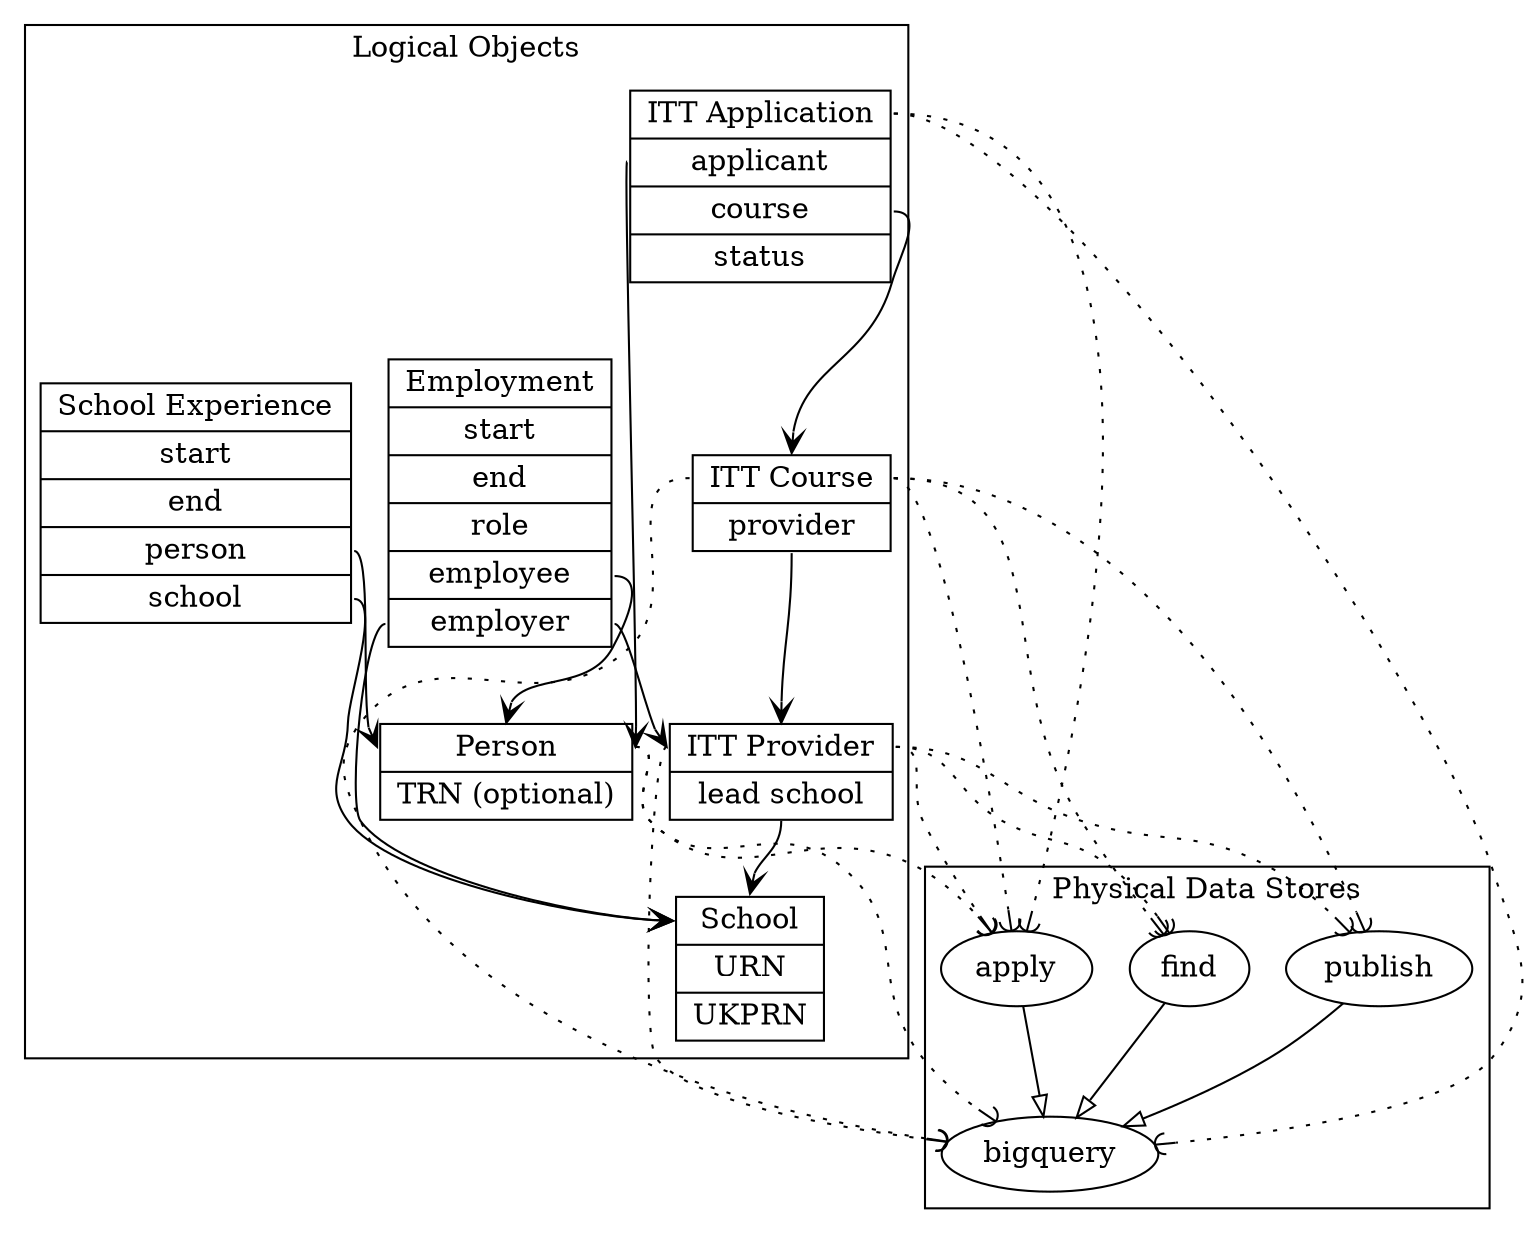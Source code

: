 digraph DfE {



subgraph cluster_logical {
         label = "Logical Objects";
         node [shape=record];

         edge [arrowhead=vee];

         // Problem Domain Objects, with edges indicating reference

         "school" [
         label = "{<root> School | <urn> URN | <ukprn> UKPRN}"
         ];

         "itt-provider" [
         label = "{<root> ITT Provider | <lead> lead school}"
         ];

         "itt-provider":lead -> "school":root

         "person" [
         label = "{<root> Person | TRN (optional) }"
         ];

         "employment" [
         label = "{<root> Employment | start | end | role | <employee> employee | <employer> employer }"
         ];

         "employment":employee -> "person":root
         "employment":employer -> "itt-provider":root
         "employment":employer -> "school":root

         "school-experience" [
         label = "{<root> School Experience | start | end | <person> person | <school> school}"
         ];

         "school-experience":person -> "person":root
         "school-experience":school -> "school":root

         "itt-course" [
         label = "{<root> ITT Course | <provider> provider}"
         ];

         "itt-course":provider -> "itt-provider":root

         "itt-application" [
         label = "{<root> ITT Application | <applicant> applicant | <course> course | status}"
         ];

         "itt-application":applicant -> person:root
         "itt-application":course -> "itt-course":root

}


subgraph cluster_physical {
         label = "Physical Data Stores";
         node [shape = oval];

         edge [arrowhead = onormal];

         // Physical Data Stores, with edges indicating data flow

         "publish";
         "bigquery";
         "apply";
         "find";

         "publish" -> "bigquery";
         "apply" -> "bigquery";
         "find" -> "bigquery";
}

subgraph {
         // Relationship between physical and logical data stores; edges from logical to physical realisation
         edge [ arrowhead = curve; style = dotted;]

         "itt-provider":root -> publish
         "itt-course":root -> publish

         "itt-provider":root -> find
         "itt-course":root -> find

         "person":root -> apply
         "itt-provider":root -> apply
         "itt-course":root -> apply
         "itt-application":root -> apply

         "person":root -> bigquery
         "itt-provider":root -> bigquery
         "itt-course":root -> bigquery
         "itt-application":root -> bigquery
}

}